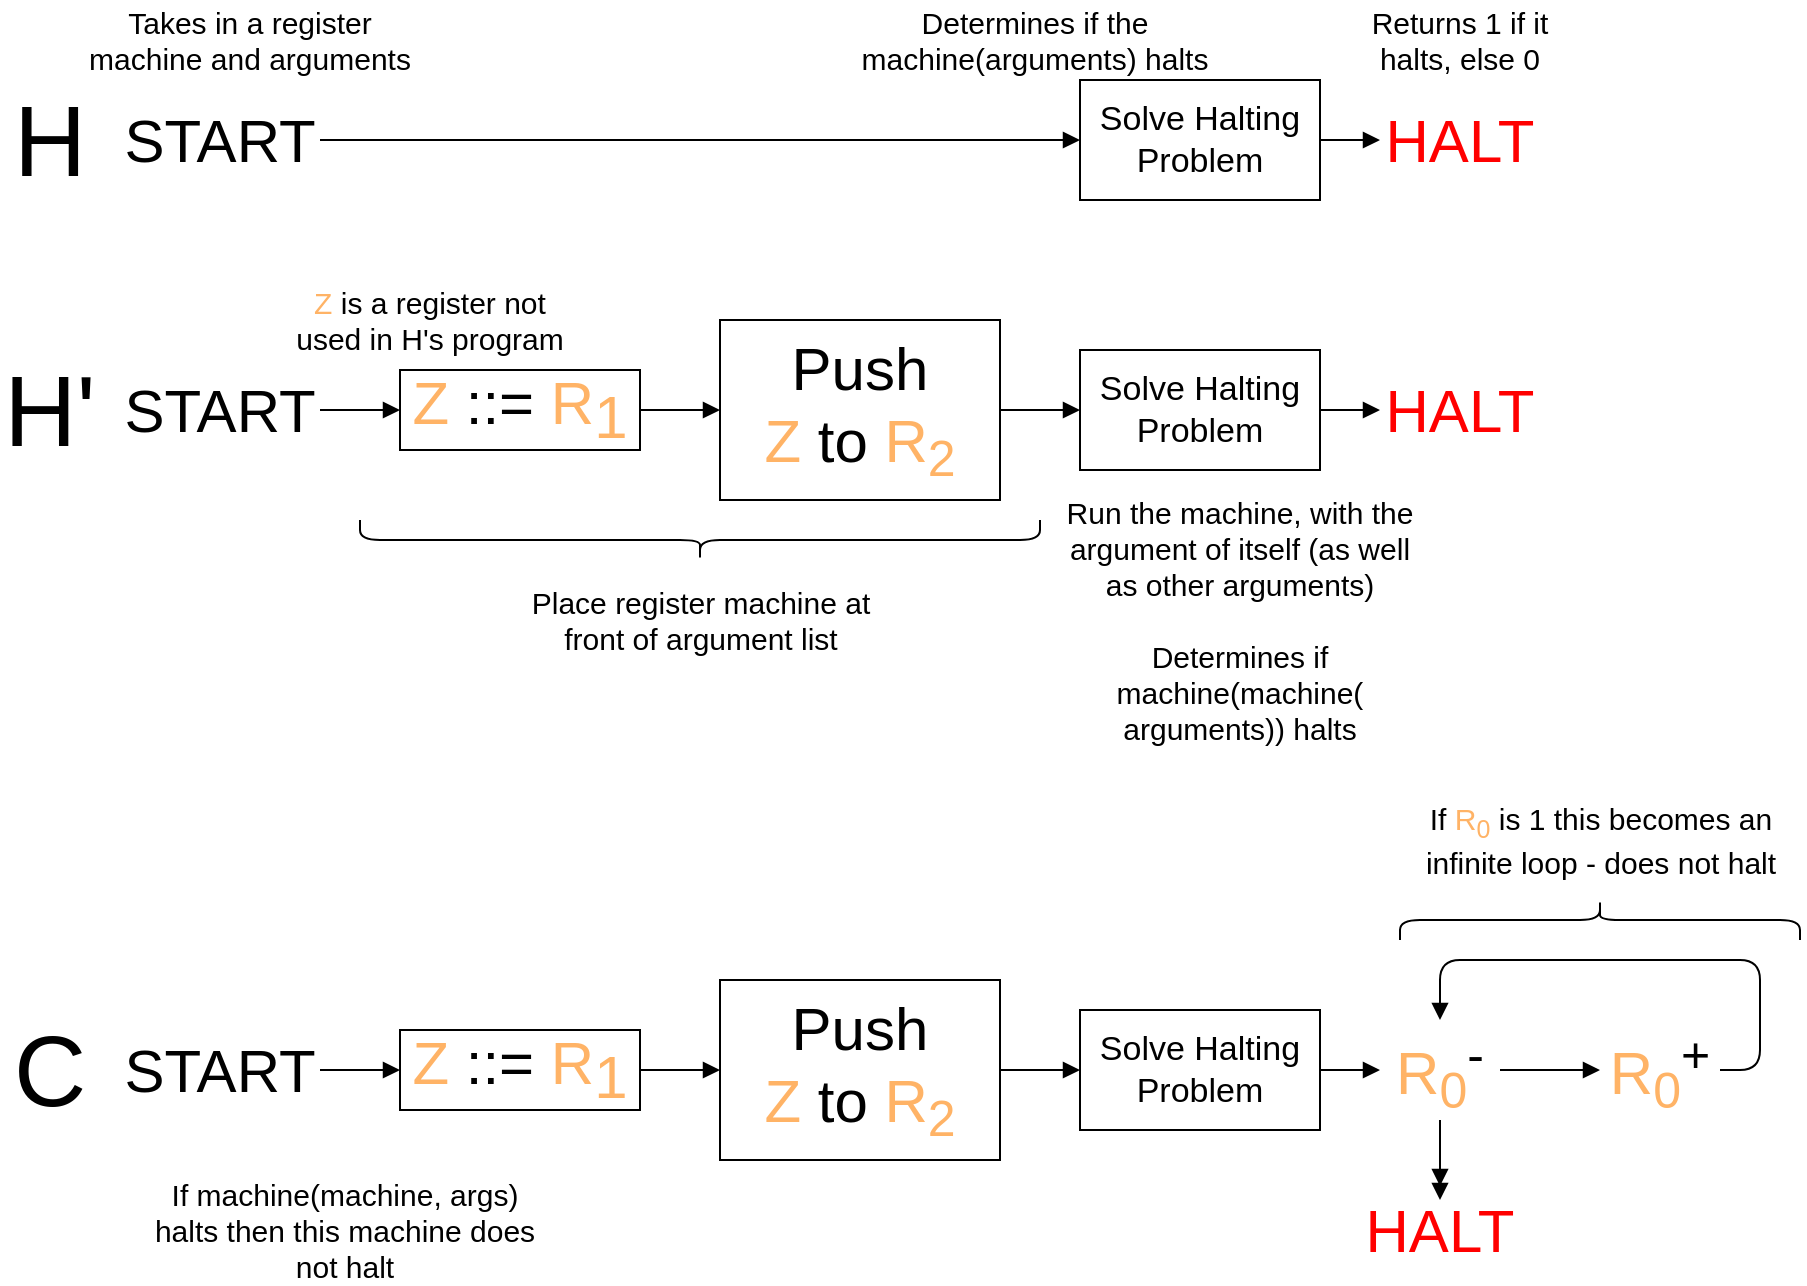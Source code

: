 <mxfile>
    <diagram id="aaSSSAhxJAcmSX2aL0aS" name="Page-1">
        <mxGraphModel dx="985" dy="1231" grid="1" gridSize="10" guides="1" tooltips="1" connect="1" arrows="1" fold="1" page="1" pageScale="1" pageWidth="850" pageHeight="1100" math="0" shadow="0">
            <root>
                <mxCell id="0"/>
                <mxCell id="1" parent="0"/>
                <mxCell id="4" style="edgeStyle=none;html=1;exitX=1;exitY=0.5;exitDx=0;exitDy=0;entryX=0;entryY=0.5;entryDx=0;entryDy=0;fontSize=17;endArrow=block;endFill=1;" edge="1" parent="1" source="2" target="3">
                    <mxGeometry relative="1" as="geometry"/>
                </mxCell>
                <mxCell id="2" value="START" style="text;html=1;strokeColor=none;fillColor=none;align=center;verticalAlign=middle;whiteSpace=wrap;rounded=0;fontSize=30;" vertex="1" parent="1">
                    <mxGeometry x="70" y="105" width="100" height="30" as="geometry"/>
                </mxCell>
                <mxCell id="6" style="edgeStyle=none;html=1;exitX=1;exitY=0.5;exitDx=0;exitDy=0;entryX=0;entryY=0.5;entryDx=0;entryDy=0;fontSize=17;endArrow=block;endFill=1;" edge="1" parent="1" source="3" target="5">
                    <mxGeometry relative="1" as="geometry"/>
                </mxCell>
                <mxCell id="3" value="Solve Halting Problem" style="rounded=0;whiteSpace=wrap;html=1;fontSize=17;strokeColor=#000000;fillColor=none;" vertex="1" parent="1">
                    <mxGeometry x="550" y="90" width="120" height="60" as="geometry"/>
                </mxCell>
                <mxCell id="5" value="HALT" style="text;html=1;strokeColor=none;fillColor=none;align=center;verticalAlign=middle;whiteSpace=wrap;rounded=0;fontSize=30;fontColor=#FF0000;" vertex="1" parent="1">
                    <mxGeometry x="700" y="105" width="80" height="30" as="geometry"/>
                </mxCell>
                <mxCell id="15" style="edgeStyle=none;html=1;exitX=1;exitY=0.5;exitDx=0;exitDy=0;entryX=0;entryY=0.5;entryDx=0;entryDy=0;fontSize=30;fontColor=#FFB366;endArrow=block;endFill=1;" edge="1" parent="1" source="8" target="12">
                    <mxGeometry relative="1" as="geometry"/>
                </mxCell>
                <mxCell id="8" value="START" style="text;html=1;strokeColor=none;fillColor=none;align=center;verticalAlign=middle;whiteSpace=wrap;rounded=0;fontSize=30;" vertex="1" parent="1">
                    <mxGeometry x="70" y="240" width="100" height="30" as="geometry"/>
                </mxCell>
                <mxCell id="9" style="edgeStyle=none;html=1;exitX=1;exitY=0.5;exitDx=0;exitDy=0;entryX=0;entryY=0.5;entryDx=0;entryDy=0;fontSize=17;endArrow=block;endFill=1;" edge="1" parent="1" source="10" target="11">
                    <mxGeometry relative="1" as="geometry"/>
                </mxCell>
                <mxCell id="10" value="Solve Halting Problem" style="rounded=0;whiteSpace=wrap;html=1;fontSize=17;strokeColor=#000000;fillColor=none;" vertex="1" parent="1">
                    <mxGeometry x="550" y="225" width="120" height="60" as="geometry"/>
                </mxCell>
                <mxCell id="11" value="HALT" style="text;html=1;strokeColor=none;fillColor=none;align=center;verticalAlign=middle;whiteSpace=wrap;rounded=0;fontSize=30;fontColor=#FF0000;" vertex="1" parent="1">
                    <mxGeometry x="700" y="240" width="80" height="30" as="geometry"/>
                </mxCell>
                <mxCell id="14" style="edgeStyle=none;html=1;exitX=1;exitY=0.5;exitDx=0;exitDy=0;entryX=0;entryY=0.5;entryDx=0;entryDy=0;fontSize=30;fontColor=#FFB366;endArrow=block;endFill=1;" edge="1" parent="1" source="12" target="13">
                    <mxGeometry relative="1" as="geometry"/>
                </mxCell>
                <mxCell id="12" value="&lt;font color=&quot;#ffb366&quot; style=&quot;font-size: 30px;&quot;&gt;Z&lt;/font&gt; ::= &lt;font color=&quot;#ffb366&quot; style=&quot;font-size: 30px;&quot;&gt;R&lt;sub style=&quot;font-size: 30px;&quot;&gt;1&lt;/sub&gt;&lt;/font&gt;" style="rounded=0;whiteSpace=wrap;html=1;fontSize=30;strokeColor=#000000;fillColor=none;" vertex="1" parent="1">
                    <mxGeometry x="210" y="235" width="120" height="40" as="geometry"/>
                </mxCell>
                <mxCell id="16" style="edgeStyle=none;html=1;exitX=1;exitY=0.5;exitDx=0;exitDy=0;entryX=0;entryY=0.5;entryDx=0;entryDy=0;fontSize=30;fontColor=#FFB366;endArrow=block;endFill=1;" edge="1" parent="1" source="13" target="10">
                    <mxGeometry relative="1" as="geometry"/>
                </mxCell>
                <mxCell id="13" value="Push&lt;br&gt;&lt;span style=&quot;color: rgb(255 , 179 , 102)&quot;&gt;Z&amp;nbsp;&lt;/span&gt;to &lt;font color=&quot;#ffb366&quot;&gt;R&lt;sub&gt;2&lt;/sub&gt;&lt;/font&gt;" style="rounded=0;whiteSpace=wrap;html=1;fontSize=30;strokeColor=#000000;fillColor=none;" vertex="1" parent="1">
                    <mxGeometry x="370" y="210" width="140" height="90" as="geometry"/>
                </mxCell>
                <mxCell id="18" value="Takes in a register machine and arguments" style="text;html=1;strokeColor=none;fillColor=none;align=center;verticalAlign=middle;whiteSpace=wrap;rounded=0;fontSize=15;" vertex="1" parent="1">
                    <mxGeometry x="50" y="50" width="170" height="40" as="geometry"/>
                </mxCell>
                <mxCell id="19" value="Returns 1 if it halts, else 0" style="text;html=1;strokeColor=none;fillColor=none;align=center;verticalAlign=middle;whiteSpace=wrap;rounded=0;fontSize=15;" vertex="1" parent="1">
                    <mxGeometry x="680" y="50" width="120" height="40" as="geometry"/>
                </mxCell>
                <mxCell id="21" style="edgeStyle=none;html=1;exitX=1;exitY=0.5;exitDx=0;exitDy=0;entryX=0;entryY=0.5;entryDx=0;entryDy=0;fontSize=30;fontColor=#FFB366;endArrow=block;endFill=1;" edge="1" parent="1" source="22" target="27">
                    <mxGeometry relative="1" as="geometry"/>
                </mxCell>
                <mxCell id="22" value="START" style="text;html=1;strokeColor=none;fillColor=none;align=center;verticalAlign=middle;whiteSpace=wrap;rounded=0;fontSize=30;" vertex="1" parent="1">
                    <mxGeometry x="70" y="570" width="100" height="30" as="geometry"/>
                </mxCell>
                <mxCell id="23" style="edgeStyle=none;html=1;exitX=1;exitY=0.5;exitDx=0;exitDy=0;entryX=0;entryY=0.5;entryDx=0;entryDy=0;fontSize=17;endArrow=block;endFill=1;" edge="1" parent="1" source="24">
                    <mxGeometry relative="1" as="geometry">
                        <mxPoint x="700" y="585" as="targetPoint"/>
                    </mxGeometry>
                </mxCell>
                <mxCell id="24" value="Solve Halting Problem" style="rounded=0;whiteSpace=wrap;html=1;fontSize=17;strokeColor=#000000;fillColor=none;" vertex="1" parent="1">
                    <mxGeometry x="550" y="555" width="120" height="60" as="geometry"/>
                </mxCell>
                <mxCell id="26" style="edgeStyle=none;html=1;exitX=1;exitY=0.5;exitDx=0;exitDy=0;entryX=0;entryY=0.5;entryDx=0;entryDy=0;fontSize=30;fontColor=#FFB366;endArrow=block;endFill=1;" edge="1" parent="1" source="27" target="29">
                    <mxGeometry relative="1" as="geometry"/>
                </mxCell>
                <mxCell id="27" value="&lt;font color=&quot;#ffb366&quot; style=&quot;font-size: 30px;&quot;&gt;Z&lt;/font&gt; ::= &lt;font color=&quot;#ffb366&quot; style=&quot;font-size: 30px;&quot;&gt;R&lt;sub style=&quot;font-size: 30px;&quot;&gt;1&lt;/sub&gt;&lt;/font&gt;" style="rounded=0;whiteSpace=wrap;html=1;fontSize=30;strokeColor=#000000;fillColor=none;" vertex="1" parent="1">
                    <mxGeometry x="210" y="565" width="120" height="40" as="geometry"/>
                </mxCell>
                <mxCell id="28" style="edgeStyle=none;html=1;exitX=1;exitY=0.5;exitDx=0;exitDy=0;entryX=0;entryY=0.5;entryDx=0;entryDy=0;fontSize=30;fontColor=#FFB366;endArrow=block;endFill=1;" edge="1" parent="1" source="29" target="24">
                    <mxGeometry relative="1" as="geometry"/>
                </mxCell>
                <mxCell id="29" value="Push&lt;br&gt;&lt;span style=&quot;color: rgb(255 , 179 , 102)&quot;&gt;Z&amp;nbsp;&lt;/span&gt;to &lt;font color=&quot;#ffb366&quot;&gt;R&lt;sub&gt;2&lt;/sub&gt;&lt;/font&gt;" style="rounded=0;whiteSpace=wrap;html=1;fontSize=30;strokeColor=#000000;fillColor=none;" vertex="1" parent="1">
                    <mxGeometry x="370" y="540" width="140" height="90" as="geometry"/>
                </mxCell>
                <mxCell id="35" style="edgeStyle=none;html=1;exitX=1;exitY=0.5;exitDx=0;exitDy=0;entryX=0;entryY=0.5;entryDx=0;entryDy=0;fontSize=15;fontColor=#FFB366;endArrow=block;endFill=1;" edge="1" parent="1" source="30" target="31">
                    <mxGeometry relative="1" as="geometry"/>
                </mxCell>
                <mxCell id="37" style="edgeStyle=none;html=1;exitX=0.5;exitY=1;exitDx=0;exitDy=0;entryX=0.5;entryY=0;entryDx=0;entryDy=0;fontSize=15;fontColor=#FFB366;endArrow=doubleBlock;endFill=1;" edge="1" parent="1" source="30" target="32">
                    <mxGeometry relative="1" as="geometry"/>
                </mxCell>
                <mxCell id="30" value="&lt;font color=&quot;#ffb366&quot;&gt;R&lt;sub&gt;0&lt;/sub&gt;&lt;/font&gt;&lt;sup&gt;-&lt;/sup&gt;" style="text;html=1;strokeColor=none;fillColor=none;align=center;verticalAlign=middle;whiteSpace=wrap;rounded=0;fontSize=30;" vertex="1" parent="1">
                    <mxGeometry x="700" y="560" width="60" height="50" as="geometry"/>
                </mxCell>
                <mxCell id="36" style="edgeStyle=none;html=1;exitX=1;exitY=0.5;exitDx=0;exitDy=0;entryX=0.5;entryY=0;entryDx=0;entryDy=0;fontSize=15;fontColor=#FFB366;endArrow=block;endFill=1;" edge="1" parent="1" source="31" target="30">
                    <mxGeometry relative="1" as="geometry">
                        <Array as="points">
                            <mxPoint x="890" y="585"/>
                            <mxPoint x="890" y="530"/>
                            <mxPoint x="730" y="530"/>
                        </Array>
                    </mxGeometry>
                </mxCell>
                <mxCell id="31" value="&lt;font color=&quot;#ffb366&quot;&gt;R&lt;sub&gt;0&lt;/sub&gt;&lt;/font&gt;&lt;sup&gt;+&lt;/sup&gt;" style="text;html=1;strokeColor=none;fillColor=none;align=center;verticalAlign=middle;whiteSpace=wrap;rounded=0;fontSize=30;" vertex="1" parent="1">
                    <mxGeometry x="810" y="560" width="60" height="50" as="geometry"/>
                </mxCell>
                <mxCell id="32" value="HALT" style="text;html=1;strokeColor=none;fillColor=none;align=center;verticalAlign=middle;whiteSpace=wrap;rounded=0;fontSize=30;fontColor=#FF0000;" vertex="1" parent="1">
                    <mxGeometry x="690" y="650" width="80" height="30" as="geometry"/>
                </mxCell>
                <mxCell id="38" value="" style="shape=curlyBracket;whiteSpace=wrap;html=1;rounded=1;flipH=1;fontSize=15;fontColor=#FFB366;strokeColor=#000000;fillColor=none;rotation=90;" vertex="1" parent="1">
                    <mxGeometry x="350" y="150" width="20" height="340" as="geometry"/>
                </mxCell>
                <mxCell id="39" value="Determines if the machine(arguments) halts" style="text;html=1;strokeColor=none;fillColor=none;align=center;verticalAlign=middle;whiteSpace=wrap;rounded=0;fontSize=15;" vertex="1" parent="1">
                    <mxGeometry x="425" y="50" width="205" height="40" as="geometry"/>
                </mxCell>
                <mxCell id="40" value="Run the machine, with the argument of itself (as well as other arguments)&lt;br&gt;&lt;br&gt;Determines if machine(machine( arguments)) halts" style="text;html=1;strokeColor=none;fillColor=none;align=center;verticalAlign=middle;whiteSpace=wrap;rounded=0;fontSize=15;" vertex="1" parent="1">
                    <mxGeometry x="540" y="300" width="180" height="120" as="geometry"/>
                </mxCell>
                <mxCell id="41" value="Place register machine at front of argument list" style="text;html=1;strokeColor=none;fillColor=none;align=center;verticalAlign=middle;whiteSpace=wrap;rounded=0;fontSize=15;" vertex="1" parent="1">
                    <mxGeometry x="257.5" y="340" width="205" height="40" as="geometry"/>
                </mxCell>
                <mxCell id="51" value="If machine(machine, args) halts then this machine does not halt" style="text;html=1;strokeColor=none;fillColor=none;align=center;verticalAlign=middle;whiteSpace=wrap;rounded=0;fontSize=15;" vertex="1" parent="1">
                    <mxGeometry x="80" y="645" width="205" height="40" as="geometry"/>
                </mxCell>
                <mxCell id="52" value="" style="shape=curlyBracket;whiteSpace=wrap;html=1;rounded=1;flipH=1;fontSize=15;fontColor=#FFB366;strokeColor=#000000;fillColor=none;rotation=-90;" vertex="1" parent="1">
                    <mxGeometry x="800" y="410" width="20" height="200" as="geometry"/>
                </mxCell>
                <mxCell id="54" value="If &lt;font color=&quot;#ffb366&quot;&gt;R&lt;sub&gt;0&lt;/sub&gt;&lt;/font&gt; is 1 this becomes an infinite loop - does not halt" style="text;html=1;strokeColor=none;fillColor=none;align=center;verticalAlign=middle;whiteSpace=wrap;rounded=0;fontSize=15;" vertex="1" parent="1">
                    <mxGeometry x="707.5" y="450" width="205" height="40" as="geometry"/>
                </mxCell>
                <mxCell id="55" value="H" style="text;html=1;strokeColor=none;fillColor=none;align=center;verticalAlign=middle;whiteSpace=wrap;rounded=0;fontSize=50;" vertex="1" parent="1">
                    <mxGeometry x="10" y="97.5" width="50" height="45" as="geometry"/>
                </mxCell>
                <mxCell id="56" value="H'" style="text;html=1;strokeColor=none;fillColor=none;align=center;verticalAlign=middle;whiteSpace=wrap;rounded=0;fontSize=50;" vertex="1" parent="1">
                    <mxGeometry x="10" y="232.5" width="50" height="45" as="geometry"/>
                </mxCell>
                <mxCell id="57" value="C" style="text;html=1;strokeColor=none;fillColor=none;align=center;verticalAlign=middle;whiteSpace=wrap;rounded=0;fontSize=50;" vertex="1" parent="1">
                    <mxGeometry x="10" y="562.5" width="50" height="45" as="geometry"/>
                </mxCell>
                <mxCell id="58" value="&lt;font color=&quot;#ffb366&quot;&gt;Z&lt;/font&gt; is a register not used in H's program" style="text;html=1;strokeColor=none;fillColor=none;align=center;verticalAlign=middle;whiteSpace=wrap;rounded=0;fontSize=15;" vertex="1" parent="1">
                    <mxGeometry x="150" y="190" width="150" height="40" as="geometry"/>
                </mxCell>
            </root>
        </mxGraphModel>
    </diagram>
</mxfile>